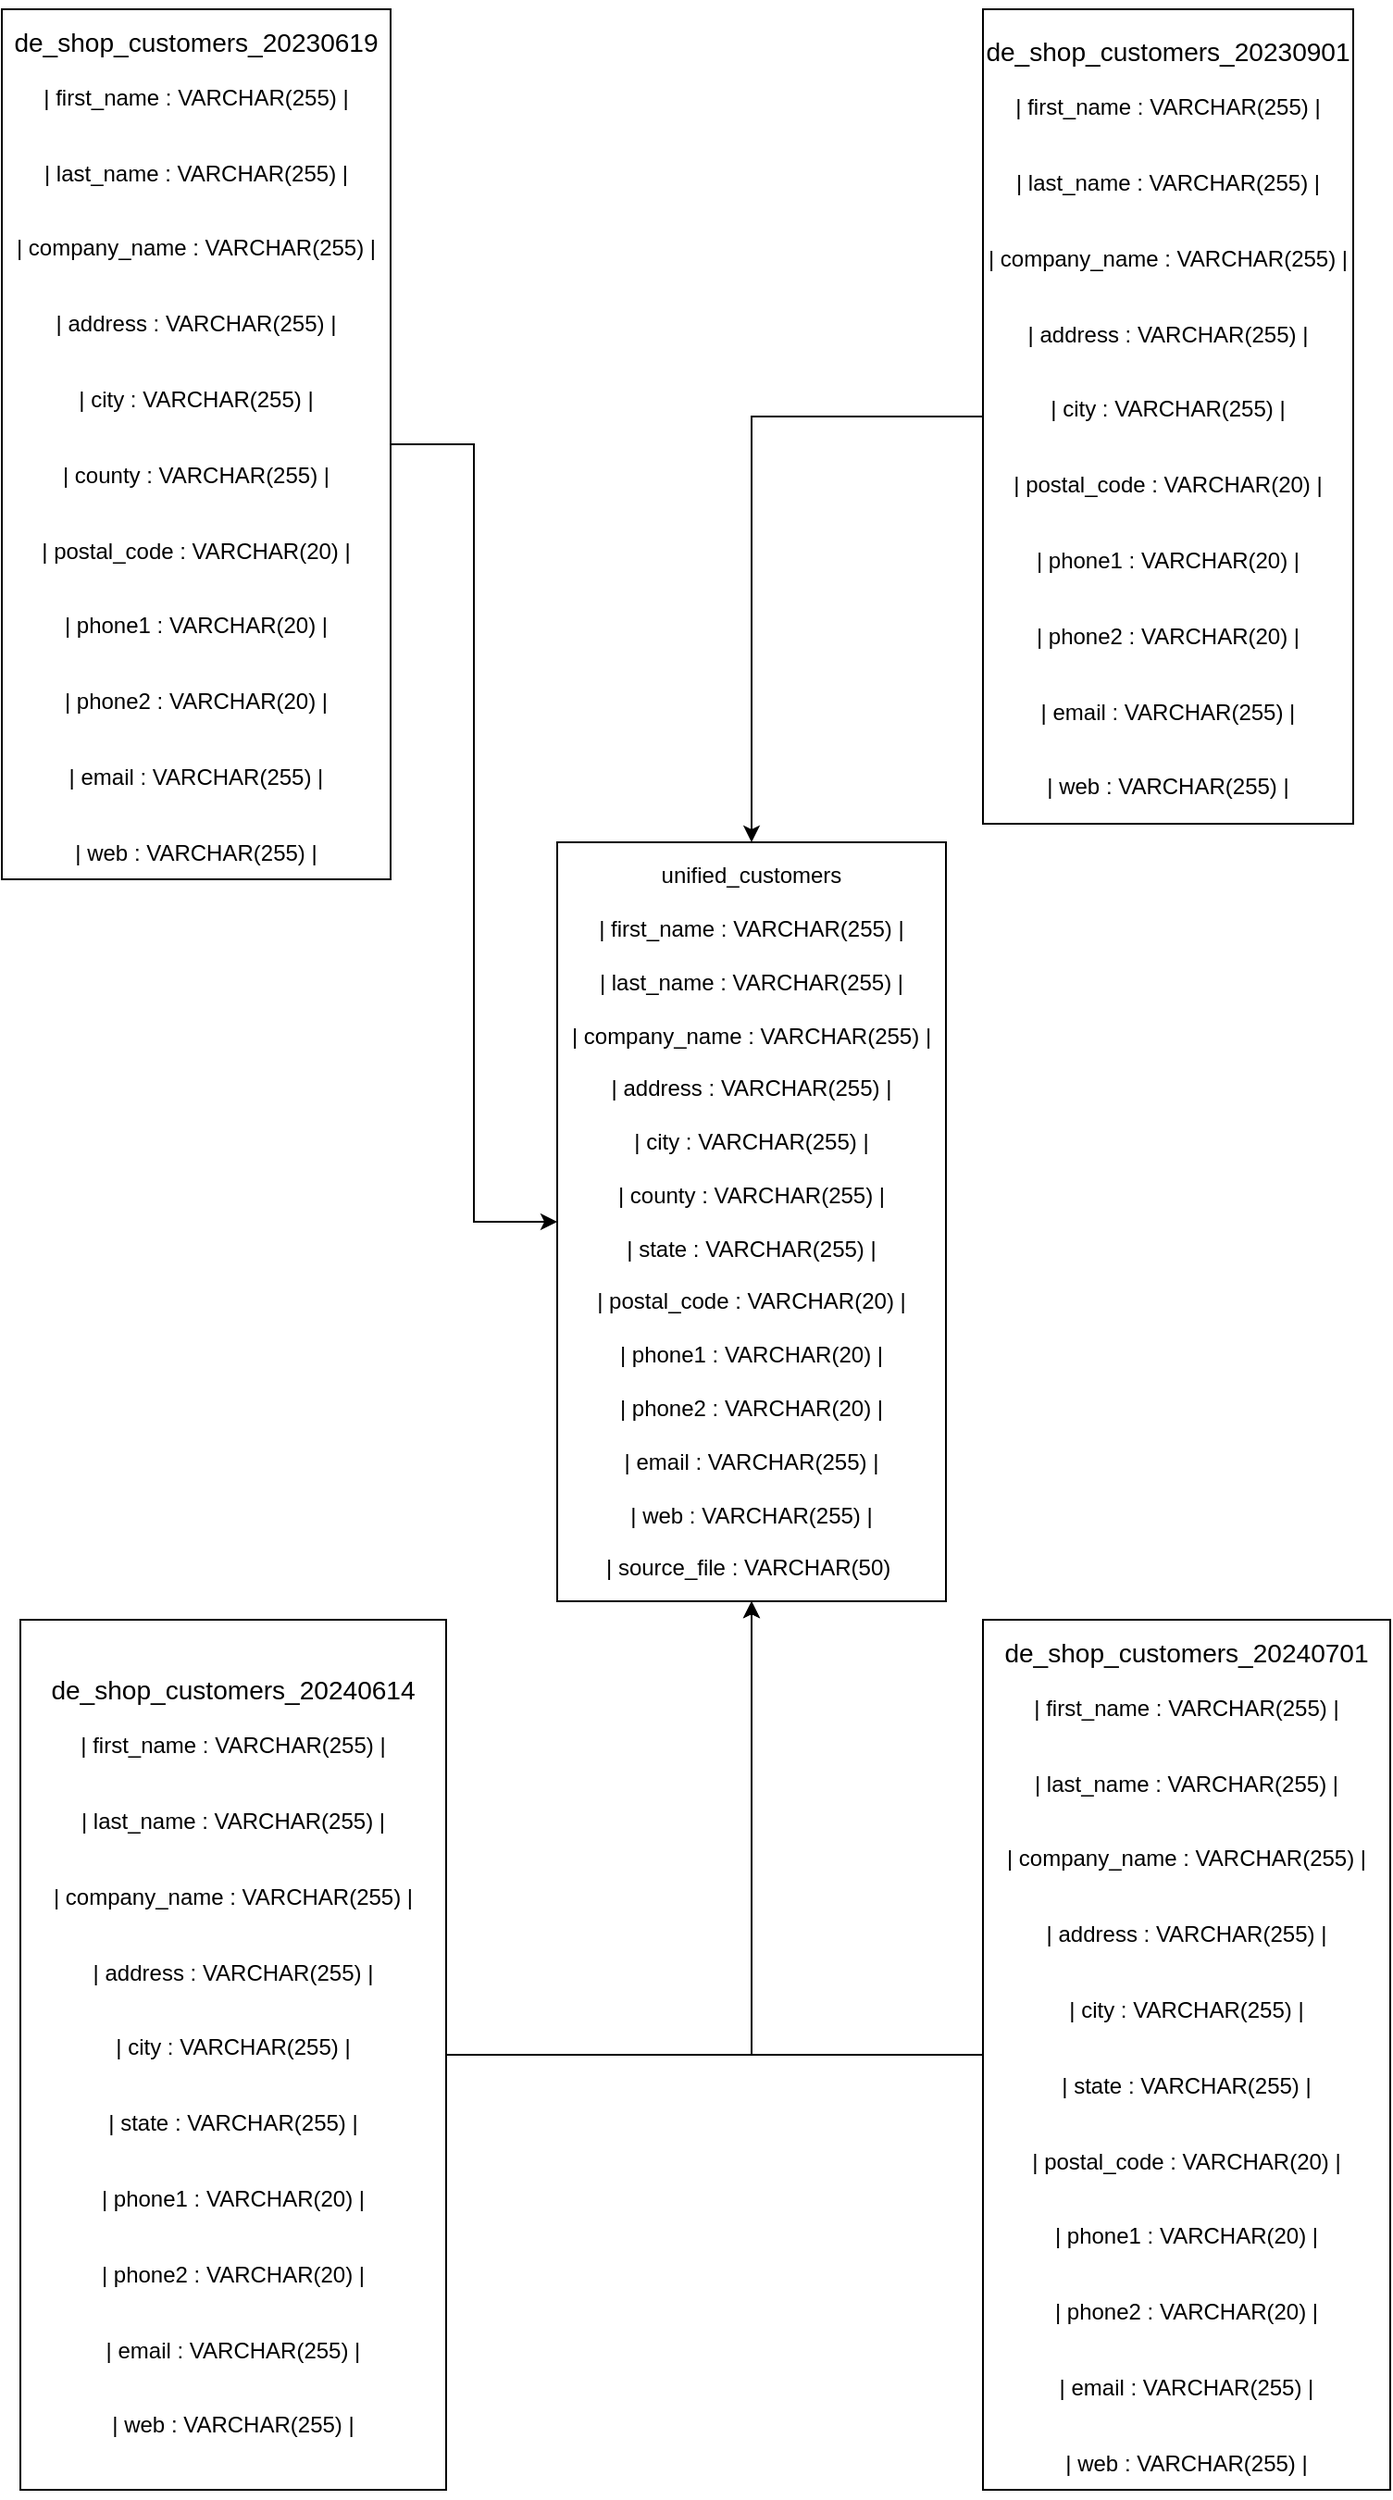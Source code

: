 <mxfile version="24.6.4" type="device">
  <diagram id="R2lEEEUBdFMjLlhIrx00" name="Page-1">
    <mxGraphModel dx="1114" dy="606" grid="1" gridSize="10" guides="1" tooltips="1" connect="1" arrows="1" fold="1" page="1" pageScale="1" pageWidth="850" pageHeight="1100" math="0" shadow="0" extFonts="Permanent Marker^https://fonts.googleapis.com/css?family=Permanent+Marker">
      <root>
        <mxCell id="0" />
        <mxCell id="1" parent="0" />
        <mxCell id="etIfWY8MxayoklCeAlqW-3" value="unified_customers&lt;div&gt;&lt;br&gt;|&amp;nbsp;first_name : &lt;span class=&quot;hljs-built_in&quot;&gt;VARCHAR&lt;/span&gt;(&lt;span class=&quot;hljs-number&quot;&gt;255&lt;/span&gt;) |&lt;div&gt;&lt;br&gt;| last_name : &lt;span class=&quot;hljs-built_in&quot;&gt;VARCHAR&lt;/span&gt;(&lt;span class=&quot;hljs-number&quot;&gt;255&lt;/span&gt;)  |&lt;/div&gt;&lt;div&gt;&lt;br&gt;| company_name : &lt;span class=&quot;hljs-built_in&quot;&gt;VARCHAR&lt;/span&gt;(&lt;span class=&quot;hljs-number&quot;&gt;255&lt;/span&gt;) |&lt;/div&gt;&lt;div&gt;&lt;br&gt;| address : &lt;span class=&quot;hljs-built_in&quot;&gt;VARCHAR&lt;/span&gt;(&lt;span class=&quot;hljs-number&quot;&gt;255&lt;/span&gt;)    |&lt;/div&gt;&lt;div&gt;&lt;br&gt;| city : &lt;span class=&quot;hljs-built_in&quot;&gt;VARCHAR&lt;/span&gt;(&lt;span class=&quot;hljs-number&quot;&gt;255&lt;/span&gt;)       |&lt;/div&gt;&lt;div&gt;&lt;br&gt;| county : &lt;span class=&quot;hljs-built_in&quot;&gt;VARCHAR&lt;/span&gt;(&lt;span class=&quot;hljs-number&quot;&gt;255&lt;/span&gt;)     |&lt;/div&gt;&lt;div&gt;&lt;br&gt;| state : &lt;span class=&quot;hljs-built_in&quot;&gt;VARCHAR&lt;/span&gt;(&lt;span class=&quot;hljs-number&quot;&gt;255&lt;/span&gt;)      |&lt;/div&gt;&lt;div&gt;&lt;br&gt;| postal_code : &lt;span class=&quot;hljs-built_in&quot;&gt;VARCHAR&lt;/span&gt;(&lt;span class=&quot;hljs-number&quot;&gt;20&lt;/span&gt;) |&lt;/div&gt;&lt;div&gt;&lt;br&gt;| phone1 : &lt;span class=&quot;hljs-built_in&quot;&gt;VARCHAR&lt;/span&gt;(&lt;span class=&quot;hljs-number&quot;&gt;20&lt;/span&gt;)      |&lt;/div&gt;&lt;div&gt;&lt;br&gt;| phone2 : &lt;span class=&quot;hljs-built_in&quot;&gt;VARCHAR&lt;/span&gt;(&lt;span class=&quot;hljs-number&quot;&gt;20&lt;/span&gt;)      |&lt;/div&gt;&lt;div&gt;&lt;br&gt;| email : &lt;span class=&quot;hljs-built_in&quot;&gt;VARCHAR&lt;/span&gt;(&lt;span class=&quot;hljs-number&quot;&gt;255&lt;/span&gt;)      |&lt;/div&gt;&lt;div&gt;&lt;br&gt;| web : &lt;span class=&quot;hljs-built_in&quot;&gt;VARCHAR&lt;/span&gt;(&lt;span class=&quot;hljs-number&quot;&gt;255&lt;/span&gt;)        |&lt;/div&gt;&lt;div&gt;&lt;br&gt;| source_file : &lt;span class=&quot;hljs-built_in&quot;&gt;VARCHAR&lt;/span&gt;(&lt;span class=&quot;hljs-number&quot;&gt;50&lt;/span&gt;)&amp;nbsp;&lt;/div&gt;&lt;/div&gt;" style="whiteSpace=wrap;html=1;rounded=0;" vertex="1" parent="1">
          <mxGeometry x="370" y="560" width="210" height="410" as="geometry" />
        </mxCell>
        <mxCell id="etIfWY8MxayoklCeAlqW-12" style="edgeStyle=orthogonalEdgeStyle;rounded=0;orthogonalLoop=1;jettySize=auto;html=1;" edge="1" parent="1" source="etIfWY8MxayoklCeAlqW-7" target="etIfWY8MxayoklCeAlqW-3">
          <mxGeometry relative="1" as="geometry" />
        </mxCell>
        <mxCell id="etIfWY8MxayoklCeAlqW-7" value="&lt;h3&gt;&lt;span style=&quot;font-weight: normal;&quot;&gt;de_shop_customers_20230619&lt;/span&gt;&lt;/h3&gt;&lt;p&gt;| first_name : VARCHAR(255) |&lt;/p&gt;&lt;p&gt;&lt;br&gt;| last_name : VARCHAR(255) |&lt;/p&gt;&lt;p&gt;&lt;br&gt;| company_name : VARCHAR(255) |&lt;/p&gt;&lt;p&gt;&lt;br&gt;| address : VARCHAR(255) |&lt;/p&gt;&lt;p&gt;&lt;br&gt;| city : VARCHAR(255) |&lt;/p&gt;&lt;p&gt;&lt;br&gt;| county : VARCHAR(255) |&lt;/p&gt;&lt;p&gt;&lt;br&gt;| postal_code : VARCHAR(20) |&lt;/p&gt;&lt;p&gt;&lt;br&gt;| phone1 : VARCHAR(20) |&lt;/p&gt;&lt;p&gt;&lt;br&gt;| phone2 : VARCHAR(20) |&lt;br&gt;&lt;br&gt;&lt;/p&gt;&lt;p&gt;| email : VARCHAR(255) |&lt;/p&gt;&lt;p&gt;&lt;br&gt;| web : VARCHAR(255) |&lt;/p&gt;" style="whiteSpace=wrap;html=1;rounded=0;" vertex="1" parent="1">
          <mxGeometry x="70" y="110" width="210" height="470" as="geometry" />
        </mxCell>
        <mxCell id="etIfWY8MxayoklCeAlqW-11" style="edgeStyle=orthogonalEdgeStyle;rounded=0;orthogonalLoop=1;jettySize=auto;html=1;" edge="1" parent="1" source="etIfWY8MxayoklCeAlqW-8" target="etIfWY8MxayoklCeAlqW-3">
          <mxGeometry relative="1" as="geometry" />
        </mxCell>
        <mxCell id="etIfWY8MxayoklCeAlqW-8" value="&lt;h3&gt;&lt;span style=&quot;font-weight: normal;&quot;&gt;de_shop_customers_20230901&lt;/span&gt;&lt;/h3&gt;&lt;p&gt;| first_name : VARCHAR(255) |&lt;/p&gt;&lt;p&gt;&lt;br&gt;| last_name : VARCHAR(255) |&lt;/p&gt;&lt;p&gt;&lt;br&gt;| company_name : VARCHAR(255) |&lt;/p&gt;&lt;p&gt;&lt;br&gt;| address : VARCHAR(255) |&lt;/p&gt;&lt;p&gt;&lt;br&gt;| city : VARCHAR(255) |&lt;/p&gt;&lt;p&gt;&lt;br&gt;| postal_code : VARCHAR(20) |&lt;/p&gt;&lt;p&gt;&lt;br&gt;| phone1 : VARCHAR(20) |&lt;/p&gt;&lt;p&gt;&lt;br&gt;| phone2 : VARCHAR(20) |&lt;/p&gt;&lt;p&gt;&lt;br&gt;| email : VARCHAR(255) |&lt;/p&gt;&lt;p&gt;&lt;br&gt;| web : VARCHAR(255) |&lt;/p&gt;" style="whiteSpace=wrap;html=1;rounded=0;" vertex="1" parent="1">
          <mxGeometry x="600" y="110" width="200" height="440" as="geometry" />
        </mxCell>
        <mxCell id="etIfWY8MxayoklCeAlqW-14" style="edgeStyle=orthogonalEdgeStyle;rounded=0;orthogonalLoop=1;jettySize=auto;html=1;" edge="1" parent="1" source="etIfWY8MxayoklCeAlqW-9" target="etIfWY8MxayoklCeAlqW-3">
          <mxGeometry relative="1" as="geometry" />
        </mxCell>
        <mxCell id="etIfWY8MxayoklCeAlqW-9" value="&lt;h3&gt;&lt;span style=&quot;font-weight: normal;&quot;&gt;de_shop_customers_20240614&lt;/span&gt;&lt;/h3&gt;&lt;p&gt;| first_name : VARCHAR(255) |&lt;/p&gt;&lt;p&gt;&lt;br&gt;| last_name : VARCHAR(255) |&lt;/p&gt;&lt;p&gt;&lt;br&gt;| company_name : VARCHAR(255) |&lt;/p&gt;&lt;p&gt;&lt;br&gt;| address : VARCHAR(255) |&lt;/p&gt;&lt;p&gt;&lt;br&gt;| city : VARCHAR(255) |&lt;/p&gt;&lt;p&gt;&lt;br&gt;| state : VARCHAR(255) |&lt;/p&gt;&lt;p&gt;&lt;br&gt;| phone1 : VARCHAR(20) |&lt;/p&gt;&lt;p&gt;&lt;br&gt;| phone2 : VARCHAR(20) |&lt;/p&gt;&lt;p&gt;&lt;br&gt;| email : VARCHAR(255) |&lt;/p&gt;&lt;p&gt;&lt;br&gt;| web : VARCHAR(255) |&lt;/p&gt;" style="whiteSpace=wrap;html=1;rounded=0;" vertex="1" parent="1">
          <mxGeometry x="80" y="980" width="230" height="470" as="geometry" />
        </mxCell>
        <mxCell id="etIfWY8MxayoklCeAlqW-13" style="edgeStyle=orthogonalEdgeStyle;rounded=0;orthogonalLoop=1;jettySize=auto;html=1;" edge="1" parent="1" source="etIfWY8MxayoklCeAlqW-10" target="etIfWY8MxayoklCeAlqW-3">
          <mxGeometry relative="1" as="geometry" />
        </mxCell>
        <mxCell id="etIfWY8MxayoklCeAlqW-10" value="&lt;h3&gt;&lt;span style=&quot;font-weight: normal;&quot;&gt;de_shop_customers_20240701&lt;/span&gt;&lt;/h3&gt;&lt;p&gt;| first_name : VARCHAR(255) |&lt;/p&gt;&lt;p&gt;&lt;br&gt;| last_name : VARCHAR(255) |&lt;/p&gt;&lt;p&gt;&lt;br&gt;| company_name : VARCHAR(255) |&lt;/p&gt;&lt;p&gt;&lt;br&gt;| address : VARCHAR(255) |&lt;/p&gt;&lt;p&gt;&lt;br&gt;| city : VARCHAR(255) |&lt;/p&gt;&lt;p&gt;&lt;br&gt;| state : VARCHAR(255) |&lt;/p&gt;&lt;p&gt;&lt;br&gt;| postal_code : VARCHAR(20) |&lt;/p&gt;&lt;p&gt;&lt;br&gt;| phone1 : VARCHAR(20) |&lt;/p&gt;&lt;p&gt;&lt;br&gt;| phone2 : VARCHAR(20) |&lt;/p&gt;&lt;p&gt;&lt;br&gt;| email : VARCHAR(255) |&lt;/p&gt;&lt;p&gt;&lt;br&gt;| web : VARCHAR(255) |&lt;/p&gt;" style="whiteSpace=wrap;html=1;rounded=0;" vertex="1" parent="1">
          <mxGeometry x="600" y="980" width="220" height="470" as="geometry" />
        </mxCell>
      </root>
    </mxGraphModel>
  </diagram>
</mxfile>
